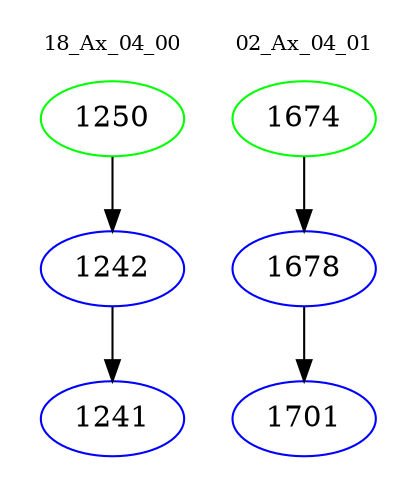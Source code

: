 digraph{
subgraph cluster_0 {
color = white
label = "18_Ax_04_00";
fontsize=10;
T0_1250 [label="1250", color="green"]
T0_1250 -> T0_1242 [color="black"]
T0_1242 [label="1242", color="blue"]
T0_1242 -> T0_1241 [color="black"]
T0_1241 [label="1241", color="blue"]
}
subgraph cluster_1 {
color = white
label = "02_Ax_04_01";
fontsize=10;
T1_1674 [label="1674", color="green"]
T1_1674 -> T1_1678 [color="black"]
T1_1678 [label="1678", color="blue"]
T1_1678 -> T1_1701 [color="black"]
T1_1701 [label="1701", color="blue"]
}
}
